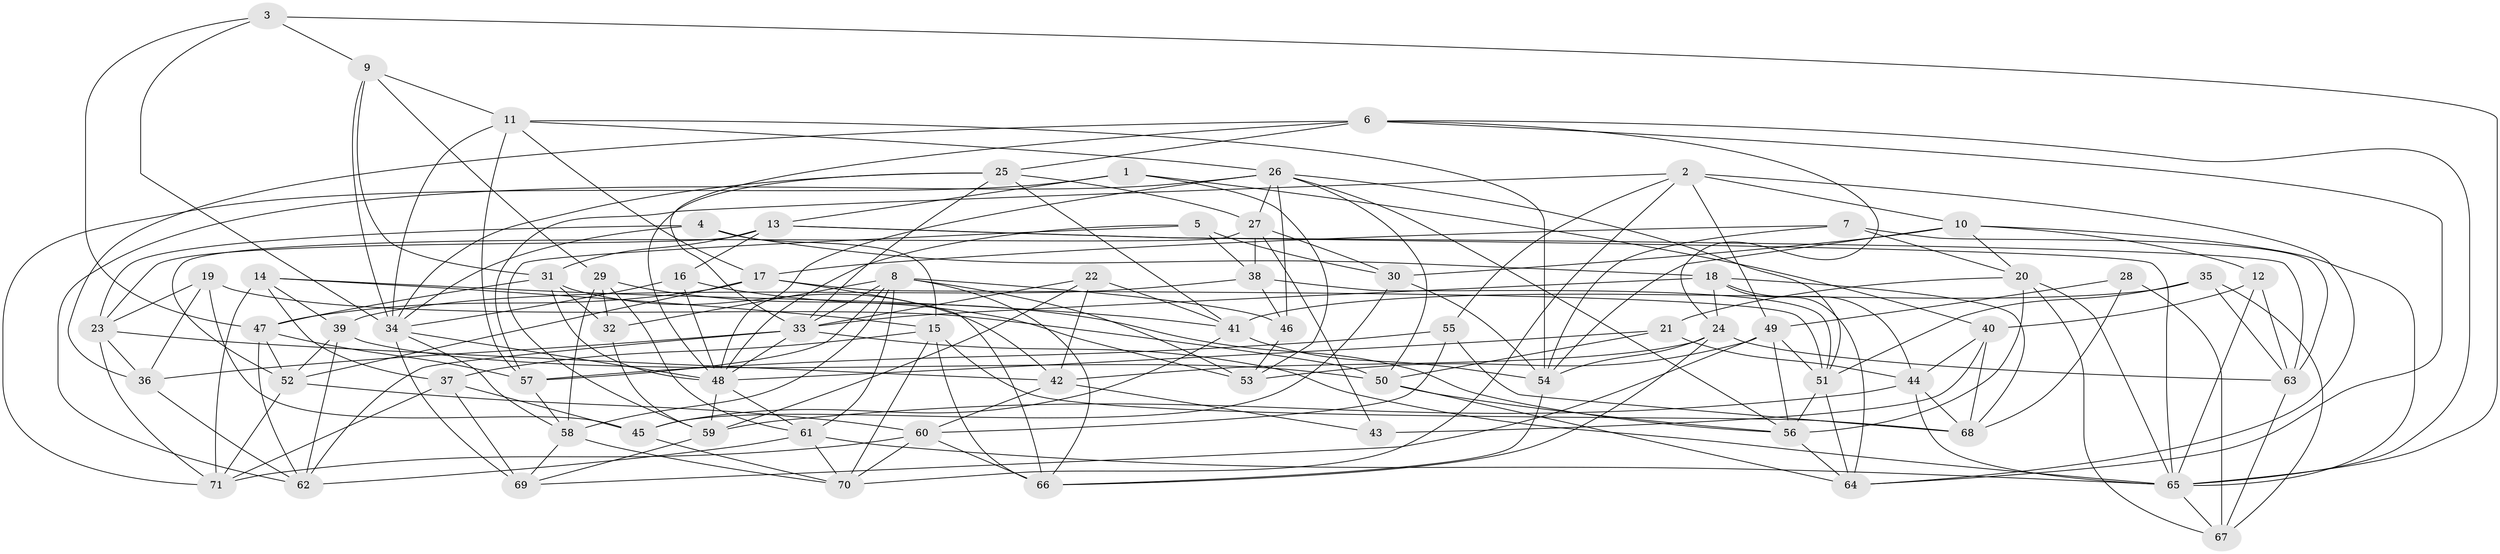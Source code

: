 // original degree distribution, {4: 1.0}
// Generated by graph-tools (version 1.1) at 2025/03/03/09/25 03:03:00]
// undirected, 71 vertices, 200 edges
graph export_dot {
graph [start="1"]
  node [color=gray90,style=filled];
  1;
  2;
  3;
  4;
  5;
  6;
  7;
  8;
  9;
  10;
  11;
  12;
  13;
  14;
  15;
  16;
  17;
  18;
  19;
  20;
  21;
  22;
  23;
  24;
  25;
  26;
  27;
  28;
  29;
  30;
  31;
  32;
  33;
  34;
  35;
  36;
  37;
  38;
  39;
  40;
  41;
  42;
  43;
  44;
  45;
  46;
  47;
  48;
  49;
  50;
  51;
  52;
  53;
  54;
  55;
  56;
  57;
  58;
  59;
  60;
  61;
  62;
  63;
  64;
  65;
  66;
  67;
  68;
  69;
  70;
  71;
  1 -- 13 [weight=1.0];
  1 -- 40 [weight=1.0];
  1 -- 53 [weight=1.0];
  1 -- 71 [weight=1.0];
  2 -- 10 [weight=1.0];
  2 -- 49 [weight=1.0];
  2 -- 55 [weight=1.0];
  2 -- 57 [weight=1.0];
  2 -- 64 [weight=1.0];
  2 -- 70 [weight=1.0];
  3 -- 9 [weight=1.0];
  3 -- 34 [weight=1.0];
  3 -- 47 [weight=1.0];
  3 -- 65 [weight=1.0];
  4 -- 15 [weight=1.0];
  4 -- 18 [weight=1.0];
  4 -- 23 [weight=1.0];
  4 -- 34 [weight=1.0];
  5 -- 30 [weight=1.0];
  5 -- 38 [weight=1.0];
  5 -- 48 [weight=1.0];
  5 -- 59 [weight=1.0];
  6 -- 24 [weight=1.0];
  6 -- 25 [weight=1.0];
  6 -- 33 [weight=1.0];
  6 -- 36 [weight=1.0];
  6 -- 64 [weight=1.0];
  6 -- 65 [weight=1.0];
  7 -- 17 [weight=1.0];
  7 -- 20 [weight=1.0];
  7 -- 54 [weight=1.0];
  7 -- 63 [weight=1.0];
  8 -- 32 [weight=1.0];
  8 -- 33 [weight=1.0];
  8 -- 46 [weight=1.0];
  8 -- 53 [weight=1.0];
  8 -- 57 [weight=1.0];
  8 -- 58 [weight=1.0];
  8 -- 61 [weight=1.0];
  8 -- 66 [weight=1.0];
  9 -- 11 [weight=1.0];
  9 -- 29 [weight=2.0];
  9 -- 31 [weight=1.0];
  9 -- 34 [weight=1.0];
  10 -- 12 [weight=1.0];
  10 -- 20 [weight=1.0];
  10 -- 30 [weight=1.0];
  10 -- 54 [weight=1.0];
  10 -- 65 [weight=1.0];
  11 -- 17 [weight=1.0];
  11 -- 26 [weight=1.0];
  11 -- 34 [weight=1.0];
  11 -- 54 [weight=1.0];
  11 -- 57 [weight=1.0];
  12 -- 40 [weight=1.0];
  12 -- 63 [weight=1.0];
  12 -- 65 [weight=1.0];
  13 -- 16 [weight=1.0];
  13 -- 23 [weight=1.0];
  13 -- 31 [weight=1.0];
  13 -- 63 [weight=1.0];
  13 -- 65 [weight=1.0];
  14 -- 15 [weight=1.0];
  14 -- 37 [weight=1.0];
  14 -- 39 [weight=2.0];
  14 -- 41 [weight=1.0];
  14 -- 71 [weight=1.0];
  15 -- 37 [weight=1.0];
  15 -- 66 [weight=1.0];
  15 -- 68 [weight=1.0];
  15 -- 70 [weight=1.0];
  16 -- 34 [weight=1.0];
  16 -- 48 [weight=1.0];
  16 -- 56 [weight=1.0];
  17 -- 47 [weight=1.0];
  17 -- 51 [weight=1.0];
  17 -- 52 [weight=1.0];
  17 -- 66 [weight=1.0];
  18 -- 24 [weight=1.0];
  18 -- 33 [weight=1.0];
  18 -- 44 [weight=1.0];
  18 -- 64 [weight=1.0];
  18 -- 68 [weight=1.0];
  19 -- 23 [weight=1.0];
  19 -- 36 [weight=1.0];
  19 -- 45 [weight=1.0];
  19 -- 50 [weight=1.0];
  20 -- 21 [weight=1.0];
  20 -- 56 [weight=1.0];
  20 -- 65 [weight=1.0];
  20 -- 67 [weight=1.0];
  21 -- 44 [weight=1.0];
  21 -- 48 [weight=1.0];
  21 -- 50 [weight=1.0];
  22 -- 33 [weight=1.0];
  22 -- 41 [weight=1.0];
  22 -- 42 [weight=1.0];
  22 -- 59 [weight=1.0];
  23 -- 36 [weight=1.0];
  23 -- 42 [weight=1.0];
  23 -- 71 [weight=1.0];
  24 -- 42 [weight=1.0];
  24 -- 54 [weight=1.0];
  24 -- 63 [weight=1.0];
  24 -- 66 [weight=1.0];
  25 -- 27 [weight=1.0];
  25 -- 33 [weight=1.0];
  25 -- 34 [weight=1.0];
  25 -- 41 [weight=1.0];
  25 -- 48 [weight=1.0];
  26 -- 27 [weight=1.0];
  26 -- 46 [weight=1.0];
  26 -- 48 [weight=1.0];
  26 -- 50 [weight=1.0];
  26 -- 51 [weight=1.0];
  26 -- 56 [weight=1.0];
  26 -- 62 [weight=1.0];
  27 -- 30 [weight=1.0];
  27 -- 38 [weight=1.0];
  27 -- 43 [weight=1.0];
  27 -- 52 [weight=1.0];
  28 -- 49 [weight=1.0];
  28 -- 67 [weight=2.0];
  28 -- 68 [weight=1.0];
  29 -- 32 [weight=1.0];
  29 -- 53 [weight=1.0];
  29 -- 58 [weight=1.0];
  29 -- 61 [weight=1.0];
  30 -- 45 [weight=1.0];
  30 -- 54 [weight=2.0];
  31 -- 32 [weight=1.0];
  31 -- 42 [weight=1.0];
  31 -- 47 [weight=1.0];
  31 -- 48 [weight=1.0];
  32 -- 59 [weight=1.0];
  33 -- 36 [weight=2.0];
  33 -- 48 [weight=1.0];
  33 -- 62 [weight=1.0];
  33 -- 65 [weight=1.0];
  34 -- 48 [weight=1.0];
  34 -- 58 [weight=1.0];
  34 -- 69 [weight=2.0];
  35 -- 41 [weight=1.0];
  35 -- 51 [weight=1.0];
  35 -- 63 [weight=1.0];
  35 -- 67 [weight=1.0];
  36 -- 62 [weight=1.0];
  37 -- 45 [weight=2.0];
  37 -- 69 [weight=1.0];
  37 -- 71 [weight=1.0];
  38 -- 39 [weight=1.0];
  38 -- 46 [weight=2.0];
  38 -- 51 [weight=1.0];
  39 -- 50 [weight=1.0];
  39 -- 52 [weight=1.0];
  39 -- 62 [weight=1.0];
  40 -- 43 [weight=2.0];
  40 -- 44 [weight=1.0];
  40 -- 68 [weight=1.0];
  41 -- 45 [weight=1.0];
  41 -- 54 [weight=1.0];
  42 -- 43 [weight=1.0];
  42 -- 60 [weight=1.0];
  44 -- 59 [weight=1.0];
  44 -- 65 [weight=1.0];
  44 -- 68 [weight=1.0];
  45 -- 70 [weight=1.0];
  46 -- 53 [weight=2.0];
  47 -- 52 [weight=1.0];
  47 -- 57 [weight=1.0];
  47 -- 62 [weight=1.0];
  48 -- 59 [weight=1.0];
  48 -- 61 [weight=1.0];
  49 -- 51 [weight=1.0];
  49 -- 53 [weight=1.0];
  49 -- 56 [weight=1.0];
  49 -- 69 [weight=1.0];
  50 -- 56 [weight=1.0];
  50 -- 64 [weight=1.0];
  51 -- 56 [weight=2.0];
  51 -- 64 [weight=1.0];
  52 -- 60 [weight=1.0];
  52 -- 71 [weight=1.0];
  54 -- 66 [weight=1.0];
  55 -- 57 [weight=1.0];
  55 -- 60 [weight=1.0];
  55 -- 68 [weight=1.0];
  56 -- 64 [weight=1.0];
  57 -- 58 [weight=1.0];
  58 -- 69 [weight=1.0];
  58 -- 70 [weight=1.0];
  59 -- 69 [weight=1.0];
  60 -- 66 [weight=1.0];
  60 -- 70 [weight=1.0];
  60 -- 71 [weight=1.0];
  61 -- 62 [weight=1.0];
  61 -- 65 [weight=1.0];
  61 -- 70 [weight=1.0];
  63 -- 67 [weight=1.0];
  65 -- 67 [weight=1.0];
}
